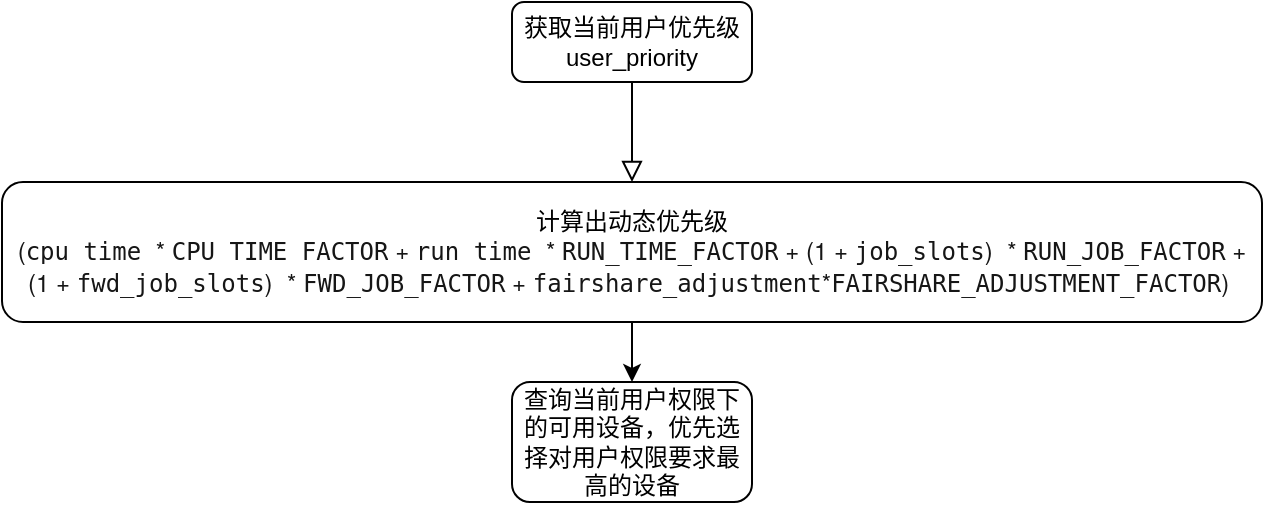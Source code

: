 <mxfile version="14.8.3" type="github">
  <diagram id="C5RBs43oDa-KdzZeNtuy" name="Page-1">
    <mxGraphModel dx="2125" dy="710" grid="1" gridSize="10" guides="1" tooltips="1" connect="1" arrows="1" fold="1" page="1" pageScale="1" pageWidth="827" pageHeight="1169" math="0" shadow="0">
      <root>
        <mxCell id="WIyWlLk6GJQsqaUBKTNV-0" />
        <mxCell id="WIyWlLk6GJQsqaUBKTNV-1" parent="WIyWlLk6GJQsqaUBKTNV-0" />
        <mxCell id="WIyWlLk6GJQsqaUBKTNV-2" value="" style="rounded=0;html=1;jettySize=auto;orthogonalLoop=1;fontSize=11;endArrow=block;endFill=0;endSize=8;strokeWidth=1;shadow=0;labelBackgroundColor=none;edgeStyle=orthogonalEdgeStyle;" parent="WIyWlLk6GJQsqaUBKTNV-1" source="WIyWlLk6GJQsqaUBKTNV-3" edge="1">
          <mxGeometry relative="1" as="geometry">
            <mxPoint x="220" y="190" as="targetPoint" />
          </mxGeometry>
        </mxCell>
        <mxCell id="WIyWlLk6GJQsqaUBKTNV-3" value="获取当前用户优先级user_priority" style="rounded=1;whiteSpace=wrap;html=1;fontSize=12;glass=0;strokeWidth=1;shadow=0;" parent="WIyWlLk6GJQsqaUBKTNV-1" vertex="1">
          <mxGeometry x="160" y="100" width="120" height="40" as="geometry" />
        </mxCell>
        <mxCell id="cVRdGZ0bKBzFC-XaW8SG-2" style="edgeStyle=orthogonalEdgeStyle;rounded=0;orthogonalLoop=1;jettySize=auto;html=1;exitX=0.5;exitY=1;exitDx=0;exitDy=0;entryX=0.5;entryY=0;entryDx=0;entryDy=0;" edge="1" parent="WIyWlLk6GJQsqaUBKTNV-1" source="cVRdGZ0bKBzFC-XaW8SG-1">
          <mxGeometry relative="1" as="geometry">
            <mxPoint x="220" y="290" as="targetPoint" />
          </mxGeometry>
        </mxCell>
        <mxCell id="cVRdGZ0bKBzFC-XaW8SG-1" value="计算出动态优先级&lt;br&gt;&lt;font style=&quot;font-size: 12px&quot;&gt;&lt;span style=&quot;color: rgb(22 , 22 , 22) ; font-family: &amp;#34;ibm plex sans&amp;#34; , &amp;#34;helvetica neue&amp;#34; , &amp;#34;arial&amp;#34; , sans-serif ; background-color: rgb(255 , 255 , 255)&quot;&gt;(&lt;/span&gt;&lt;var class=&quot;keyword varname&quot; style=&quot;box-sizing: border-box ; margin: 0px ; padding: 0px ; border: 0px ; font-stretch: inherit ; line-height: inherit ; font-family: &amp;#34;ibm plex mono&amp;#34; , &amp;#34;menlo&amp;#34; , &amp;#34;dejavu sans mono&amp;#34; , &amp;#34;bitstream vera sans mono&amp;#34; , &amp;#34;courier&amp;#34; , monospace ; vertical-align: baseline ; color: rgb(22 , 22 , 22) ; background-color: rgb(255 , 255 , 255)&quot;&gt;&lt;span style=&quot;font-style: normal&quot;&gt;cpu_time&lt;/span&gt;&amp;nbsp;&lt;/var&gt;&lt;span style=&quot;color: rgb(22 , 22 , 22) ; font-family: &amp;#34;ibm plex sans&amp;#34; , &amp;#34;helvetica neue&amp;#34; , &amp;#34;arial&amp;#34; , sans-serif ; background-color: rgb(255 , 255 , 255)&quot;&gt;*&amp;nbsp;&lt;/span&gt;&lt;span class=&quot;keyword parmname&quot; style=&quot;box-sizing: border-box ; margin: 0px ; padding: 0px ; border: 0px ; font-stretch: inherit ; line-height: inherit ; font-family: &amp;#34;ibm plex mono&amp;#34; , &amp;#34;menlo&amp;#34; , &amp;#34;dejavu sans mono&amp;#34; , &amp;#34;bitstream vera sans mono&amp;#34; , &amp;#34;courier&amp;#34; , monospace ; vertical-align: baseline ; color: rgb(22 , 22 , 22) ; background-color: rgb(255 , 255 , 255)&quot;&gt;CPU_TIME_FACTOR&lt;/span&gt;&lt;span style=&quot;color: rgb(22 , 22 , 22) ; font-family: &amp;#34;ibm plex sans&amp;#34; , &amp;#34;helvetica neue&amp;#34; , &amp;#34;arial&amp;#34; , sans-serif ; background-color: rgb(255 , 255 , 255)&quot;&gt;&amp;nbsp;+&amp;nbsp;&lt;/span&gt;&lt;var class=&quot;keyword varname&quot; style=&quot;box-sizing: border-box ; margin: 0px ; padding: 0px ; border: 0px ; font-stretch: inherit ; line-height: inherit ; font-family: &amp;#34;ibm plex mono&amp;#34; , &amp;#34;menlo&amp;#34; , &amp;#34;dejavu sans mono&amp;#34; , &amp;#34;bitstream vera sans mono&amp;#34; , &amp;#34;courier&amp;#34; , monospace ; vertical-align: baseline ; color: rgb(22 , 22 , 22) ; background-color: rgb(255 , 255 , 255)&quot;&gt;&lt;span style=&quot;font-style: normal&quot;&gt;run_time&lt;/span&gt;&amp;nbsp;&lt;/var&gt;&lt;span style=&quot;color: rgb(22 , 22 , 22) ; font-family: &amp;#34;ibm plex sans&amp;#34; , &amp;#34;helvetica neue&amp;#34; , &amp;#34;arial&amp;#34; , sans-serif ; background-color: rgb(255 , 255 , 255)&quot;&gt;*&amp;nbsp;&lt;/span&gt;&lt;span class=&quot;keyword parmname&quot; style=&quot;box-sizing: border-box ; margin: 0px ; padding: 0px ; border: 0px ; font-stretch: inherit ; line-height: inherit ; font-family: &amp;#34;ibm plex mono&amp;#34; , &amp;#34;menlo&amp;#34; , &amp;#34;dejavu sans mono&amp;#34; , &amp;#34;bitstream vera sans mono&amp;#34; , &amp;#34;courier&amp;#34; , monospace ; vertical-align: baseline ; color: rgb(22 , 22 , 22) ; background-color: rgb(255 , 255 , 255)&quot;&gt;RUN_TIME_FACTOR&lt;/span&gt;&lt;span style=&quot;color: rgb(22 , 22 , 22) ; font-family: &amp;#34;ibm plex sans&amp;#34; , &amp;#34;helvetica neue&amp;#34; , &amp;#34;arial&amp;#34; , sans-serif ; background-color: rgb(255 , 255 , 255)&quot;&gt;&amp;nbsp;+ (1 +&amp;nbsp;&lt;/span&gt;&lt;var class=&quot;keyword varname&quot; style=&quot;box-sizing: border-box ; margin: 0px ; padding: 0px ; border: 0px ; font-stretch: inherit ; line-height: inherit ; font-family: &amp;#34;ibm plex mono&amp;#34; , &amp;#34;menlo&amp;#34; , &amp;#34;dejavu sans mono&amp;#34; , &amp;#34;bitstream vera sans mono&amp;#34; , &amp;#34;courier&amp;#34; , monospace ; vertical-align: baseline ; color: rgb(22 , 22 , 22) ; background-color: rgb(255 , 255 , 255) ; font-style: normal&quot;&gt;job_slots&lt;/var&gt;&lt;span style=&quot;color: rgb(22 , 22 , 22) ; font-family: &amp;#34;ibm plex sans&amp;#34; , &amp;#34;helvetica neue&amp;#34; , &amp;#34;arial&amp;#34; , sans-serif ; background-color: rgb(255 , 255 , 255)&quot;&gt;)&lt;/span&gt;&lt;var class=&quot;keyword varname&quot; style=&quot;box-sizing: border-box ; margin: 0px ; padding: 0px ; border: 0px ; font-stretch: inherit ; line-height: inherit ; font-family: &amp;#34;ibm plex mono&amp;#34; , &amp;#34;menlo&amp;#34; , &amp;#34;dejavu sans mono&amp;#34; , &amp;#34;bitstream vera sans mono&amp;#34; , &amp;#34;courier&amp;#34; , monospace ; vertical-align: baseline ; color: rgb(22 , 22 , 22) ; background-color: rgb(255 , 255 , 255)&quot;&gt;&amp;nbsp;&lt;/var&gt;&lt;span style=&quot;color: rgb(22 , 22 , 22) ; font-family: &amp;#34;ibm plex sans&amp;#34; , &amp;#34;helvetica neue&amp;#34; , &amp;#34;arial&amp;#34; , sans-serif ; background-color: rgb(255 , 255 , 255)&quot;&gt;*&amp;nbsp;&lt;/span&gt;&lt;span class=&quot;keyword parmname&quot; style=&quot;box-sizing: border-box ; margin: 0px ; padding: 0px ; border: 0px ; font-stretch: inherit ; line-height: inherit ; font-family: &amp;#34;ibm plex mono&amp;#34; , &amp;#34;menlo&amp;#34; , &amp;#34;dejavu sans mono&amp;#34; , &amp;#34;bitstream vera sans mono&amp;#34; , &amp;#34;courier&amp;#34; , monospace ; vertical-align: baseline ; color: rgb(22 , 22 , 22) ; background-color: rgb(255 , 255 , 255)&quot;&gt;RUN_JOB_FACTOR&lt;/span&gt;&lt;span style=&quot;color: rgb(22 , 22 , 22) ; font-family: &amp;#34;ibm plex sans&amp;#34; , &amp;#34;helvetica neue&amp;#34; , &amp;#34;arial&amp;#34; , sans-serif ; background-color: rgb(255 , 255 , 255)&quot;&gt;&amp;nbsp;&lt;/span&gt;&lt;span class=&quot;ph&quot; style=&quot;box-sizing: border-box ; margin: 0px ; padding: 0px ; border: 0px ; font-stretch: inherit ; line-height: inherit ; font-family: &amp;#34;ibm plex sans&amp;#34; , &amp;#34;helvetica neue&amp;#34; , &amp;#34;arial&amp;#34; , sans-serif ; vertical-align: baseline ; color: rgb(22 , 22 , 22) ; background-color: rgb(255 , 255 , 255)&quot;&gt;+ (1 +&amp;nbsp;&lt;var class=&quot;keyword varname&quot; style=&quot;box-sizing: border-box ; margin: 0px ; padding: 0px ; border: 0px ; font-variant: inherit ; font-stretch: inherit ; line-height: inherit ; font-family: &amp;#34;ibm plex mono&amp;#34; , &amp;#34;menlo&amp;#34; , &amp;#34;dejavu sans mono&amp;#34; , &amp;#34;bitstream vera sans mono&amp;#34; , &amp;#34;courier&amp;#34; , monospace ; vertical-align: baseline ; font-style: normal&quot;&gt;fwd_job_slots&lt;/var&gt;)&lt;var class=&quot;keyword varname&quot; style=&quot;box-sizing: border-box ; margin: 0px ; padding: 0px ; border: 0px ; font-variant: inherit ; font-stretch: inherit ; line-height: inherit ; font-family: &amp;#34;ibm plex mono&amp;#34; , &amp;#34;menlo&amp;#34; , &amp;#34;dejavu sans mono&amp;#34; , &amp;#34;bitstream vera sans mono&amp;#34; , &amp;#34;courier&amp;#34; , monospace ; vertical-align: baseline&quot;&gt;&amp;nbsp;&lt;/var&gt;*&amp;nbsp;&lt;span class=&quot;keyword parmname&quot; style=&quot;box-sizing: border-box ; margin: 0px ; padding: 0px ; border: 0px ; font-variant: inherit ; font-stretch: inherit ; line-height: inherit ; font-family: &amp;#34;ibm plex mono&amp;#34; , &amp;#34;menlo&amp;#34; , &amp;#34;dejavu sans mono&amp;#34; , &amp;#34;bitstream vera sans mono&amp;#34; , &amp;#34;courier&amp;#34; , monospace ; vertical-align: baseline&quot;&gt;FWD_JOB_FACTOR&lt;/span&gt;&lt;/span&gt;&lt;span style=&quot;color: rgb(22 , 22 , 22) ; font-family: &amp;#34;ibm plex sans&amp;#34; , &amp;#34;helvetica neue&amp;#34; , &amp;#34;arial&amp;#34; , sans-serif ; background-color: rgb(255 , 255 , 255)&quot;&gt;&amp;nbsp;+&amp;nbsp;&lt;/span&gt;&lt;var class=&quot;keyword varname&quot; style=&quot;box-sizing: border-box ; margin: 0px ; padding: 0px ; border: 0px ; font-stretch: inherit ; line-height: inherit ; font-family: &amp;#34;ibm plex mono&amp;#34; , &amp;#34;menlo&amp;#34; , &amp;#34;dejavu sans mono&amp;#34; , &amp;#34;bitstream vera sans mono&amp;#34; , &amp;#34;courier&amp;#34; , monospace ; vertical-align: baseline ; color: rgb(22 , 22 , 22) ; background-color: rgb(255 , 255 , 255) ; font-style: normal&quot;&gt;fairshare_adjustment&lt;/var&gt;&lt;span style=&quot;color: rgb(22 , 22 , 22) ; font-family: &amp;#34;ibm plex sans&amp;#34; , &amp;#34;helvetica neue&amp;#34; , &amp;#34;arial&amp;#34; , sans-serif ; background-color: rgb(255 , 255 , 255)&quot;&gt;*&lt;/span&gt;&lt;span class=&quot;keyword parmname&quot; style=&quot;box-sizing: border-box ; margin: 0px ; padding: 0px ; border: 0px ; font-stretch: inherit ; line-height: inherit ; font-family: &amp;#34;ibm plex mono&amp;#34; , &amp;#34;menlo&amp;#34; , &amp;#34;dejavu sans mono&amp;#34; , &amp;#34;bitstream vera sans mono&amp;#34; , &amp;#34;courier&amp;#34; , monospace ; vertical-align: baseline ; color: rgb(22 , 22 , 22) ; background-color: rgb(255 , 255 , 255)&quot;&gt;FAIRSHARE_ADJUSTMENT_FACTOR&lt;/span&gt;&lt;span style=&quot;color: rgb(22 , 22 , 22) ; font-family: &amp;#34;ibm plex sans&amp;#34; , &amp;#34;helvetica neue&amp;#34; , &amp;#34;arial&amp;#34; , sans-serif ; background-color: rgb(255 , 255 , 255)&quot;&gt;)&amp;nbsp;&lt;/span&gt;&lt;/font&gt;" style="rounded=1;whiteSpace=wrap;html=1;" vertex="1" parent="WIyWlLk6GJQsqaUBKTNV-1">
          <mxGeometry x="-95" y="190" width="630" height="70" as="geometry" />
        </mxCell>
        <mxCell id="cVRdGZ0bKBzFC-XaW8SG-3" value="查询当前用户权限下的可用设备，优先选择对用户权限要求最高的设备" style="rounded=1;whiteSpace=wrap;html=1;" vertex="1" parent="WIyWlLk6GJQsqaUBKTNV-1">
          <mxGeometry x="160" y="290" width="120" height="60" as="geometry" />
        </mxCell>
      </root>
    </mxGraphModel>
  </diagram>
</mxfile>
